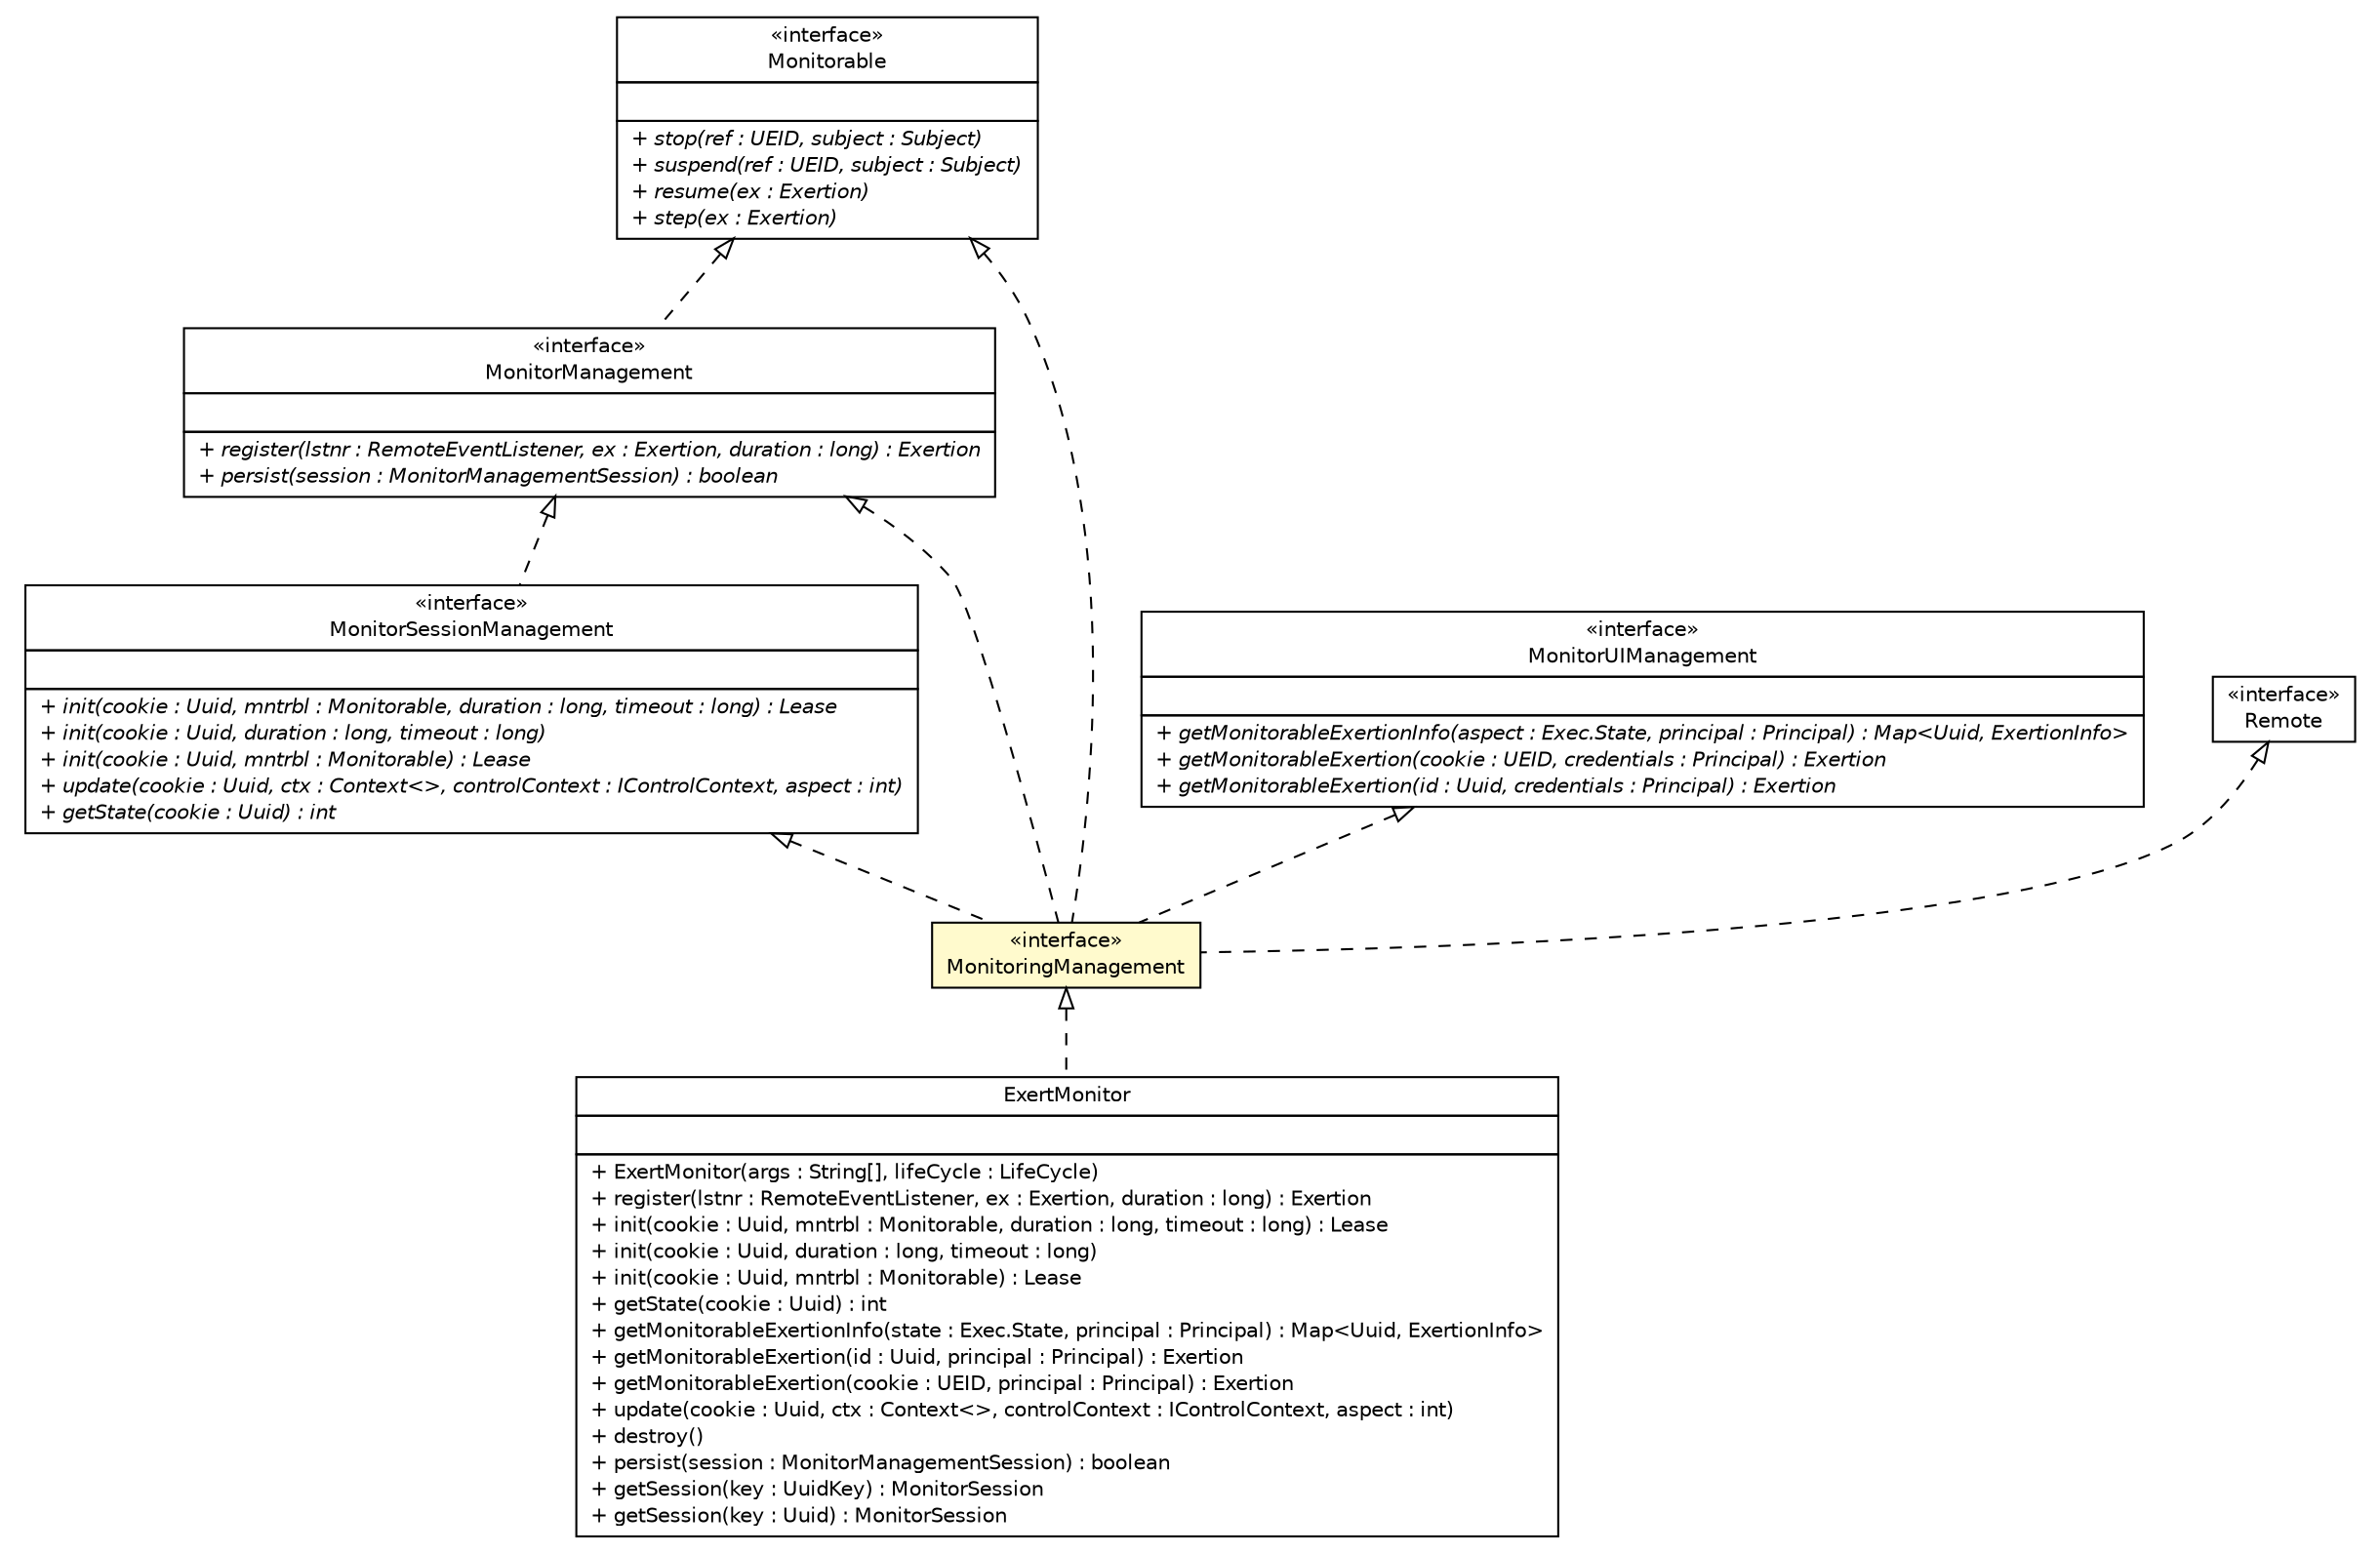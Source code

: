 #!/usr/local/bin/dot
#
# Class diagram 
# Generated by UMLGraph version R5_6 (http://www.umlgraph.org/)
#

digraph G {
	edge [fontname="Helvetica",fontsize=10,labelfontname="Helvetica",labelfontsize=10];
	node [fontname="Helvetica",fontsize=10,shape=plaintext];
	nodesep=0.25;
	ranksep=0.5;
	// sorcer.core.provider.exertmonitor.ExertMonitor
	c367140 [label=<<table title="sorcer.core.provider.exertmonitor.ExertMonitor" border="0" cellborder="1" cellspacing="0" cellpadding="2" port="p" href="../provider/exertmonitor/ExertMonitor.html">
		<tr><td><table border="0" cellspacing="0" cellpadding="1">
<tr><td align="center" balign="center"> ExertMonitor </td></tr>
		</table></td></tr>
		<tr><td><table border="0" cellspacing="0" cellpadding="1">
<tr><td align="left" balign="left">  </td></tr>
		</table></td></tr>
		<tr><td><table border="0" cellspacing="0" cellpadding="1">
<tr><td align="left" balign="left"> + ExertMonitor(args : String[], lifeCycle : LifeCycle) </td></tr>
<tr><td align="left" balign="left"> + register(lstnr : RemoteEventListener, ex : Exertion, duration : long) : Exertion </td></tr>
<tr><td align="left" balign="left"> + init(cookie : Uuid, mntrbl : Monitorable, duration : long, timeout : long) : Lease </td></tr>
<tr><td align="left" balign="left"> + init(cookie : Uuid, duration : long, timeout : long) </td></tr>
<tr><td align="left" balign="left"> + init(cookie : Uuid, mntrbl : Monitorable) : Lease </td></tr>
<tr><td align="left" balign="left"> + getState(cookie : Uuid) : int </td></tr>
<tr><td align="left" balign="left"> + getMonitorableExertionInfo(state : Exec.State, principal : Principal) : Map&lt;Uuid, ExertionInfo&gt; </td></tr>
<tr><td align="left" balign="left"> + getMonitorableExertion(id : Uuid, principal : Principal) : Exertion </td></tr>
<tr><td align="left" balign="left"> + getMonitorableExertion(cookie : UEID, principal : Principal) : Exertion </td></tr>
<tr><td align="left" balign="left"> + update(cookie : Uuid, ctx : Context&lt;&gt;, controlContext : IControlContext, aspect : int) </td></tr>
<tr><td align="left" balign="left"> + destroy() </td></tr>
<tr><td align="left" balign="left"> + persist(session : MonitorManagementSession) : boolean </td></tr>
<tr><td align="left" balign="left"> + getSession(key : UuidKey) : MonitorSession </td></tr>
<tr><td align="left" balign="left"> + getSession(key : Uuid) : MonitorSession </td></tr>
		</table></td></tr>
		</table>>, URL="../provider/exertmonitor/ExertMonitor.html", fontname="Helvetica", fontcolor="black", fontsize=10.0];
	// sorcer.core.monitor.MonitorManagement
	c367175 [label=<<table title="sorcer.core.monitor.MonitorManagement" border="0" cellborder="1" cellspacing="0" cellpadding="2" port="p" href="./MonitorManagement.html">
		<tr><td><table border="0" cellspacing="0" cellpadding="1">
<tr><td align="center" balign="center"> &#171;interface&#187; </td></tr>
<tr><td align="center" balign="center"> MonitorManagement </td></tr>
		</table></td></tr>
		<tr><td><table border="0" cellspacing="0" cellpadding="1">
<tr><td align="left" balign="left">  </td></tr>
		</table></td></tr>
		<tr><td><table border="0" cellspacing="0" cellpadding="1">
<tr><td align="left" balign="left"><font face="Helvetica-Oblique" point-size="10.0"> + register(lstnr : RemoteEventListener, ex : Exertion, duration : long) : Exertion </font></td></tr>
<tr><td align="left" balign="left"><font face="Helvetica-Oblique" point-size="10.0"> + persist(session : MonitorManagementSession) : boolean </font></td></tr>
		</table></td></tr>
		</table>>, URL="./MonitorManagement.html", fontname="Helvetica", fontcolor="black", fontsize=10.0];
	// sorcer.core.monitor.MonitorSessionManagement
	c367176 [label=<<table title="sorcer.core.monitor.MonitorSessionManagement" border="0" cellborder="1" cellspacing="0" cellpadding="2" port="p" href="./MonitorSessionManagement.html">
		<tr><td><table border="0" cellspacing="0" cellpadding="1">
<tr><td align="center" balign="center"> &#171;interface&#187; </td></tr>
<tr><td align="center" balign="center"> MonitorSessionManagement </td></tr>
		</table></td></tr>
		<tr><td><table border="0" cellspacing="0" cellpadding="1">
<tr><td align="left" balign="left">  </td></tr>
		</table></td></tr>
		<tr><td><table border="0" cellspacing="0" cellpadding="1">
<tr><td align="left" balign="left"><font face="Helvetica-Oblique" point-size="10.0"> + init(cookie : Uuid, mntrbl : Monitorable, duration : long, timeout : long) : Lease </font></td></tr>
<tr><td align="left" balign="left"><font face="Helvetica-Oblique" point-size="10.0"> + init(cookie : Uuid, duration : long, timeout : long) </font></td></tr>
<tr><td align="left" balign="left"><font face="Helvetica-Oblique" point-size="10.0"> + init(cookie : Uuid, mntrbl : Monitorable) : Lease </font></td></tr>
<tr><td align="left" balign="left"><font face="Helvetica-Oblique" point-size="10.0"> + update(cookie : Uuid, ctx : Context&lt;&gt;, controlContext : IControlContext, aspect : int) </font></td></tr>
<tr><td align="left" balign="left"><font face="Helvetica-Oblique" point-size="10.0"> + getState(cookie : Uuid) : int </font></td></tr>
		</table></td></tr>
		</table>>, URL="./MonitorSessionManagement.html", fontname="Helvetica", fontcolor="black", fontsize=10.0];
	// sorcer.core.monitor.MonitoringManagement
	c367177 [label=<<table title="sorcer.core.monitor.MonitoringManagement" border="0" cellborder="1" cellspacing="0" cellpadding="2" port="p" bgcolor="lemonChiffon" href="./MonitoringManagement.html">
		<tr><td><table border="0" cellspacing="0" cellpadding="1">
<tr><td align="center" balign="center"> &#171;interface&#187; </td></tr>
<tr><td align="center" balign="center"> MonitoringManagement </td></tr>
		</table></td></tr>
		</table>>, URL="./MonitoringManagement.html", fontname="Helvetica", fontcolor="black", fontsize=10.0];
	// sorcer.core.monitor.MonitorUIManagement
	c367179 [label=<<table title="sorcer.core.monitor.MonitorUIManagement" border="0" cellborder="1" cellspacing="0" cellpadding="2" port="p" href="./MonitorUIManagement.html">
		<tr><td><table border="0" cellspacing="0" cellpadding="1">
<tr><td align="center" balign="center"> &#171;interface&#187; </td></tr>
<tr><td align="center" balign="center"> MonitorUIManagement </td></tr>
		</table></td></tr>
		<tr><td><table border="0" cellspacing="0" cellpadding="1">
<tr><td align="left" balign="left">  </td></tr>
		</table></td></tr>
		<tr><td><table border="0" cellspacing="0" cellpadding="1">
<tr><td align="left" balign="left"><font face="Helvetica-Oblique" point-size="10.0"> + getMonitorableExertionInfo(aspect : Exec.State, principal : Principal) : Map&lt;Uuid, ExertionInfo&gt; </font></td></tr>
<tr><td align="left" balign="left"><font face="Helvetica-Oblique" point-size="10.0"> + getMonitorableExertion(cookie : UEID, credentials : Principal) : Exertion </font></td></tr>
<tr><td align="left" balign="left"><font face="Helvetica-Oblique" point-size="10.0"> + getMonitorableExertion(id : Uuid, credentials : Principal) : Exertion </font></td></tr>
		</table></td></tr>
		</table>>, URL="./MonitorUIManagement.html", fontname="Helvetica", fontcolor="black", fontsize=10.0];
	// sorcer.service.Monitorable
	c367282 [label=<<table title="sorcer.service.Monitorable" border="0" cellborder="1" cellspacing="0" cellpadding="2" port="p" href="../../service/Monitorable.html">
		<tr><td><table border="0" cellspacing="0" cellpadding="1">
<tr><td align="center" balign="center"> &#171;interface&#187; </td></tr>
<tr><td align="center" balign="center"> Monitorable </td></tr>
		</table></td></tr>
		<tr><td><table border="0" cellspacing="0" cellpadding="1">
<tr><td align="left" balign="left">  </td></tr>
		</table></td></tr>
		<tr><td><table border="0" cellspacing="0" cellpadding="1">
<tr><td align="left" balign="left"><font face="Helvetica-Oblique" point-size="10.0"> + stop(ref : UEID, subject : Subject) </font></td></tr>
<tr><td align="left" balign="left"><font face="Helvetica-Oblique" point-size="10.0"> + suspend(ref : UEID, subject : Subject) </font></td></tr>
<tr><td align="left" balign="left"><font face="Helvetica-Oblique" point-size="10.0"> + resume(ex : Exertion) </font></td></tr>
<tr><td align="left" balign="left"><font face="Helvetica-Oblique" point-size="10.0"> + step(ex : Exertion) </font></td></tr>
		</table></td></tr>
		</table>>, URL="../../service/Monitorable.html", fontname="Helvetica", fontcolor="black", fontsize=10.0];
	//sorcer.core.provider.exertmonitor.ExertMonitor implements sorcer.core.monitor.MonitoringManagement
	c367177:p -> c367140:p [dir=back,arrowtail=empty,style=dashed];
	//sorcer.core.monitor.MonitorManagement implements sorcer.service.Monitorable
	c367282:p -> c367175:p [dir=back,arrowtail=empty,style=dashed];
	//sorcer.core.monitor.MonitorSessionManagement implements sorcer.core.monitor.MonitorManagement
	c367175:p -> c367176:p [dir=back,arrowtail=empty,style=dashed];
	//sorcer.core.monitor.MonitoringManagement implements sorcer.service.Monitorable
	c367282:p -> c367177:p [dir=back,arrowtail=empty,style=dashed];
	//sorcer.core.monitor.MonitoringManagement implements sorcer.core.monitor.MonitorManagement
	c367175:p -> c367177:p [dir=back,arrowtail=empty,style=dashed];
	//sorcer.core.monitor.MonitoringManagement implements sorcer.core.monitor.MonitorSessionManagement
	c367176:p -> c367177:p [dir=back,arrowtail=empty,style=dashed];
	//sorcer.core.monitor.MonitoringManagement implements sorcer.core.monitor.MonitorUIManagement
	c367179:p -> c367177:p [dir=back,arrowtail=empty,style=dashed];
	//sorcer.core.monitor.MonitoringManagement implements java.rmi.Remote
	c367753:p -> c367177:p [dir=back,arrowtail=empty,style=dashed];
	// java.rmi.Remote
	c367753 [label=<<table title="java.rmi.Remote" border="0" cellborder="1" cellspacing="0" cellpadding="2" port="p" href="http://docs.oracle.com/javase/7/docs/api/java/rmi/Remote.html">
		<tr><td><table border="0" cellspacing="0" cellpadding="1">
<tr><td align="center" balign="center"> &#171;interface&#187; </td></tr>
<tr><td align="center" balign="center"> Remote </td></tr>
		</table></td></tr>
		</table>>, URL="http://docs.oracle.com/javase/7/docs/api/java/rmi/Remote.html", fontname="Helvetica", fontcolor="black", fontsize=10.0];
}


